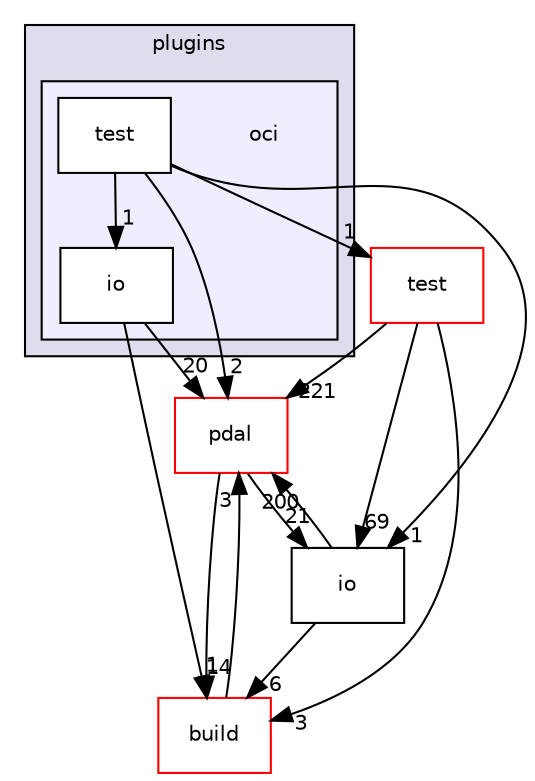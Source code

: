 digraph "pdal/plugins/oci" {
  compound=true
  node [ fontsize="10", fontname="Helvetica"];
  edge [ labelfontsize="10", labelfontname="Helvetica"];
  subgraph clusterdir_afa3ef11413a136c9ba1f7af288efe0d {
    graph [ bgcolor="#ddddee", pencolor="black", label="plugins" fontname="Helvetica", fontsize="10", URL="dir_afa3ef11413a136c9ba1f7af288efe0d.html"]
  subgraph clusterdir_155670efb5c2b688fcceb848e11aff31 {
    graph [ bgcolor="#eeeeff", pencolor="black", label="" URL="dir_155670efb5c2b688fcceb848e11aff31.html"];
    dir_155670efb5c2b688fcceb848e11aff31 [shape=plaintext label="oci"];
    dir_5f3bc3d44e30c6ec30149e3058b7b850 [shape=box label="io" color="black" fillcolor="white" style="filled" URL="dir_5f3bc3d44e30c6ec30149e3058b7b850.html"];
    dir_c68485cb2dce71fad63209d956192a98 [shape=box label="test" color="black" fillcolor="white" style="filled" URL="dir_c68485cb2dce71fad63209d956192a98.html"];
  }
  }
  dir_37e2adedb6e706efcbfadb5213756005 [shape=box label="pdal" fillcolor="white" style="filled" color="red" URL="dir_37e2adedb6e706efcbfadb5213756005.html"];
  dir_88aa5027650279860e272a4a9998da6e [shape=box label="test" fillcolor="white" style="filled" color="red" URL="dir_88aa5027650279860e272a4a9998da6e.html"];
  dir_58d97b97570bab8e4f5aca2d6cc8ee64 [shape=box label="build" fillcolor="white" style="filled" color="red" URL="dir_58d97b97570bab8e4f5aca2d6cc8ee64.html"];
  dir_1d5bbadd870fe047ff237b24e55617ae [shape=box label="io" URL="dir_1d5bbadd870fe047ff237b24e55617ae.html"];
  dir_37e2adedb6e706efcbfadb5213756005->dir_58d97b97570bab8e4f5aca2d6cc8ee64 [headlabel="14", labeldistance=1.5 headhref="dir_000050_000002.html"];
  dir_37e2adedb6e706efcbfadb5213756005->dir_1d5bbadd870fe047ff237b24e55617ae [headlabel="21", labeldistance=1.5 headhref="dir_000050_000044.html"];
  dir_88aa5027650279860e272a4a9998da6e->dir_37e2adedb6e706efcbfadb5213756005 [headlabel="221", labeldistance=1.5 headhref="dir_000012_000050.html"];
  dir_88aa5027650279860e272a4a9998da6e->dir_58d97b97570bab8e4f5aca2d6cc8ee64 [headlabel="3", labeldistance=1.5 headhref="dir_000012_000002.html"];
  dir_88aa5027650279860e272a4a9998da6e->dir_1d5bbadd870fe047ff237b24e55617ae [headlabel="69", labeldistance=1.5 headhref="dir_000012_000044.html"];
  dir_58d97b97570bab8e4f5aca2d6cc8ee64->dir_37e2adedb6e706efcbfadb5213756005 [headlabel="3", labeldistance=1.5 headhref="dir_000002_000050.html"];
  dir_c68485cb2dce71fad63209d956192a98->dir_37e2adedb6e706efcbfadb5213756005 [headlabel="2", labeldistance=1.5 headhref="dir_000087_000050.html"];
  dir_c68485cb2dce71fad63209d956192a98->dir_88aa5027650279860e272a4a9998da6e [headlabel="1", labeldistance=1.5 headhref="dir_000087_000012.html"];
  dir_c68485cb2dce71fad63209d956192a98->dir_5f3bc3d44e30c6ec30149e3058b7b850 [headlabel="1", labeldistance=1.5 headhref="dir_000087_000086.html"];
  dir_c68485cb2dce71fad63209d956192a98->dir_1d5bbadd870fe047ff237b24e55617ae [headlabel="1", labeldistance=1.5 headhref="dir_000087_000044.html"];
  dir_5f3bc3d44e30c6ec30149e3058b7b850->dir_37e2adedb6e706efcbfadb5213756005 [headlabel="20", labeldistance=1.5 headhref="dir_000086_000050.html"];
  dir_5f3bc3d44e30c6ec30149e3058b7b850->dir_58d97b97570bab8e4f5aca2d6cc8ee64 [headlabel="1", labeldistance=1.5 headhref="dir_000086_000002.html"];
  dir_1d5bbadd870fe047ff237b24e55617ae->dir_37e2adedb6e706efcbfadb5213756005 [headlabel="200", labeldistance=1.5 headhref="dir_000044_000050.html"];
  dir_1d5bbadd870fe047ff237b24e55617ae->dir_58d97b97570bab8e4f5aca2d6cc8ee64 [headlabel="6", labeldistance=1.5 headhref="dir_000044_000002.html"];
}
